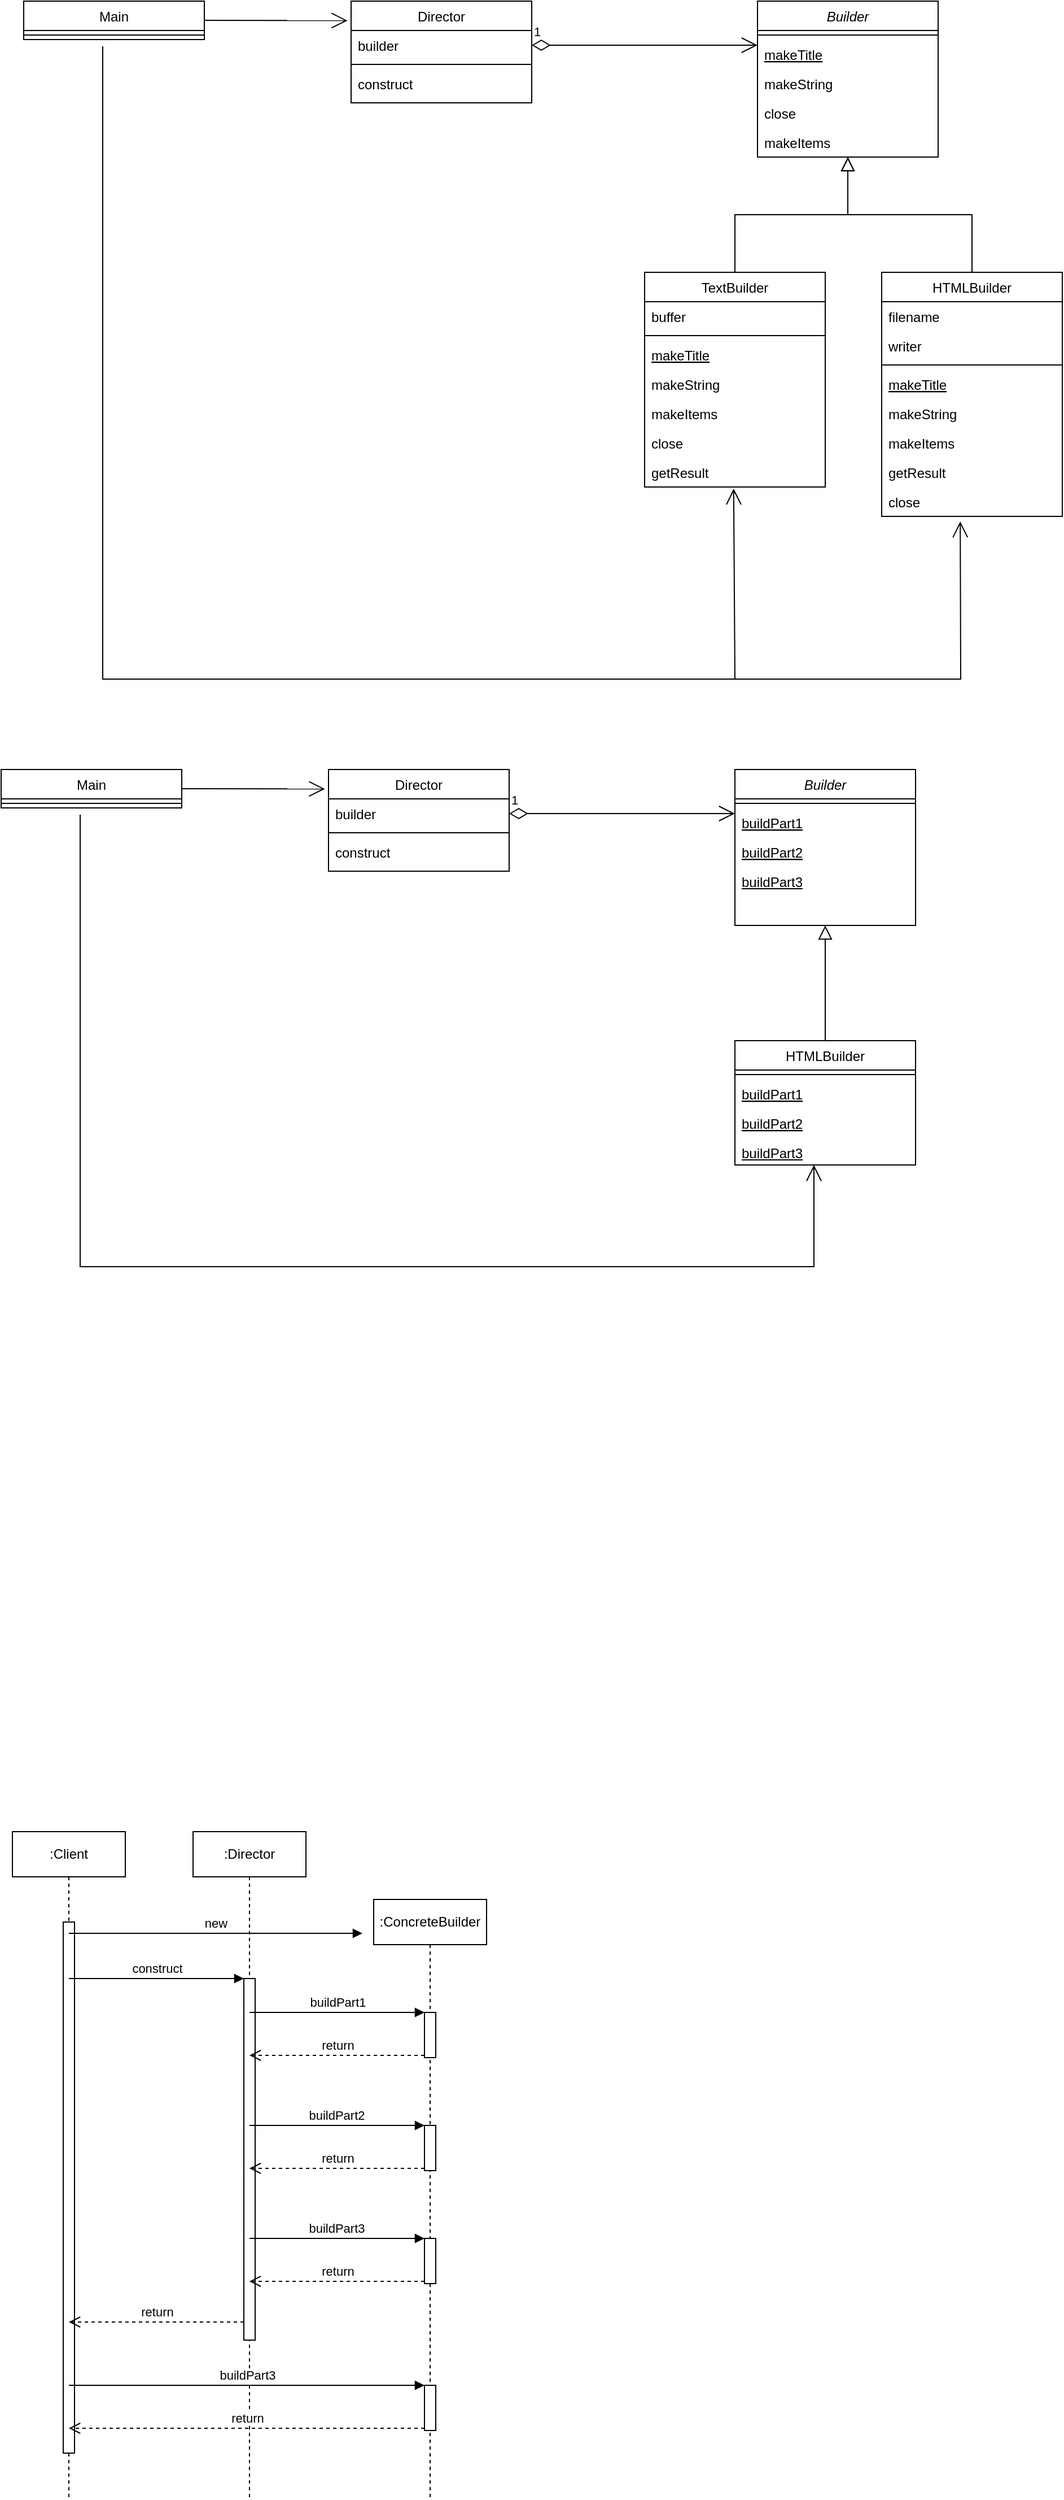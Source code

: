 <mxfile version="20.0.0" type="device"><diagram id="C5RBs43oDa-KdzZeNtuy" name="Page-1"><mxGraphModel dx="1463" dy="961" grid="1" gridSize="10" guides="1" tooltips="1" connect="1" arrows="1" fold="1" page="1" pageScale="1" pageWidth="827" pageHeight="1169" math="0" shadow="0"><root><mxCell id="WIyWlLk6GJQsqaUBKTNV-0"/><mxCell id="WIyWlLk6GJQsqaUBKTNV-1" parent="WIyWlLk6GJQsqaUBKTNV-0"/><mxCell id="zkfFHV4jXpPFQw0GAbJ--0" value="Builder" style="swimlane;fontStyle=2;align=center;verticalAlign=top;childLayout=stackLayout;horizontal=1;startSize=26;horizontalStack=0;resizeParent=1;resizeLast=0;collapsible=1;marginBottom=0;rounded=0;shadow=0;strokeWidth=1;" parent="WIyWlLk6GJQsqaUBKTNV-1" vertex="1"><mxGeometry x="220" y="120" width="160" height="138" as="geometry"><mxRectangle x="230" y="140" width="160" height="26" as="alternateBounds"/></mxGeometry></mxCell><mxCell id="zkfFHV4jXpPFQw0GAbJ--4" value="" style="line;html=1;strokeWidth=1;align=left;verticalAlign=middle;spacingTop=-1;spacingLeft=3;spacingRight=3;rotatable=0;labelPosition=right;points=[];portConstraint=eastwest;" parent="zkfFHV4jXpPFQw0GAbJ--0" vertex="1"><mxGeometry y="26" width="160" height="8" as="geometry"/></mxCell><mxCell id="sGJfXnY5gb-VgIRmy9E0-15" value="makeTitle" style="text;align=left;verticalAlign=top;spacingLeft=4;spacingRight=4;overflow=hidden;rotatable=0;points=[[0,0.5],[1,0.5]];portConstraint=eastwest;fontStyle=4" vertex="1" parent="zkfFHV4jXpPFQw0GAbJ--0"><mxGeometry y="34" width="160" height="26" as="geometry"/></mxCell><mxCell id="sGJfXnY5gb-VgIRmy9E0-16" value="makeString" style="text;align=left;verticalAlign=top;spacingLeft=4;spacingRight=4;overflow=hidden;rotatable=0;points=[[0,0.5],[1,0.5]];portConstraint=eastwest;" vertex="1" parent="zkfFHV4jXpPFQw0GAbJ--0"><mxGeometry y="60" width="160" height="26" as="geometry"/></mxCell><mxCell id="sGJfXnY5gb-VgIRmy9E0-18" value="close" style="text;align=left;verticalAlign=top;spacingLeft=4;spacingRight=4;overflow=hidden;rotatable=0;points=[[0,0.5],[1,0.5]];portConstraint=eastwest;" vertex="1" parent="zkfFHV4jXpPFQw0GAbJ--0"><mxGeometry y="86" width="160" height="26" as="geometry"/></mxCell><mxCell id="sGJfXnY5gb-VgIRmy9E0-17" value="makeItems" style="text;align=left;verticalAlign=top;spacingLeft=4;spacingRight=4;overflow=hidden;rotatable=0;points=[[0,0.5],[1,0.5]];portConstraint=eastwest;" vertex="1" parent="zkfFHV4jXpPFQw0GAbJ--0"><mxGeometry y="112" width="160" height="26" as="geometry"/></mxCell><mxCell id="zkfFHV4jXpPFQw0GAbJ--6" value="TextBuilder" style="swimlane;fontStyle=0;align=center;verticalAlign=top;childLayout=stackLayout;horizontal=1;startSize=26;horizontalStack=0;resizeParent=1;resizeLast=0;collapsible=1;marginBottom=0;rounded=0;shadow=0;strokeWidth=1;" parent="WIyWlLk6GJQsqaUBKTNV-1" vertex="1"><mxGeometry x="120" y="360" width="160" height="190" as="geometry"><mxRectangle x="130" y="380" width="160" height="26" as="alternateBounds"/></mxGeometry></mxCell><mxCell id="zkfFHV4jXpPFQw0GAbJ--7" value="buffer" style="text;align=left;verticalAlign=top;spacingLeft=4;spacingRight=4;overflow=hidden;rotatable=0;points=[[0,0.5],[1,0.5]];portConstraint=eastwest;" parent="zkfFHV4jXpPFQw0GAbJ--6" vertex="1"><mxGeometry y="26" width="160" height="26" as="geometry"/></mxCell><mxCell id="zkfFHV4jXpPFQw0GAbJ--9" value="" style="line;html=1;strokeWidth=1;align=left;verticalAlign=middle;spacingTop=-1;spacingLeft=3;spacingRight=3;rotatable=0;labelPosition=right;points=[];portConstraint=eastwest;" parent="zkfFHV4jXpPFQw0GAbJ--6" vertex="1"><mxGeometry y="52" width="160" height="8" as="geometry"/></mxCell><mxCell id="zkfFHV4jXpPFQw0GAbJ--10" value="makeTitle" style="text;align=left;verticalAlign=top;spacingLeft=4;spacingRight=4;overflow=hidden;rotatable=0;points=[[0,0.5],[1,0.5]];portConstraint=eastwest;fontStyle=4" parent="zkfFHV4jXpPFQw0GAbJ--6" vertex="1"><mxGeometry y="60" width="160" height="26" as="geometry"/></mxCell><mxCell id="zkfFHV4jXpPFQw0GAbJ--11" value="makeString" style="text;align=left;verticalAlign=top;spacingLeft=4;spacingRight=4;overflow=hidden;rotatable=0;points=[[0,0.5],[1,0.5]];portConstraint=eastwest;" parent="zkfFHV4jXpPFQw0GAbJ--6" vertex="1"><mxGeometry y="86" width="160" height="26" as="geometry"/></mxCell><mxCell id="sGJfXnY5gb-VgIRmy9E0-6" value="makeItems" style="text;align=left;verticalAlign=top;spacingLeft=4;spacingRight=4;overflow=hidden;rotatable=0;points=[[0,0.5],[1,0.5]];portConstraint=eastwest;" vertex="1" parent="zkfFHV4jXpPFQw0GAbJ--6"><mxGeometry y="112" width="160" height="26" as="geometry"/></mxCell><mxCell id="sGJfXnY5gb-VgIRmy9E0-7" value="close" style="text;align=left;verticalAlign=top;spacingLeft=4;spacingRight=4;overflow=hidden;rotatable=0;points=[[0,0.5],[1,0.5]];portConstraint=eastwest;" vertex="1" parent="zkfFHV4jXpPFQw0GAbJ--6"><mxGeometry y="138" width="160" height="26" as="geometry"/></mxCell><mxCell id="sGJfXnY5gb-VgIRmy9E0-8" value="getResult" style="text;align=left;verticalAlign=top;spacingLeft=4;spacingRight=4;overflow=hidden;rotatable=0;points=[[0,0.5],[1,0.5]];portConstraint=eastwest;" vertex="1" parent="zkfFHV4jXpPFQw0GAbJ--6"><mxGeometry y="164" width="160" height="26" as="geometry"/></mxCell><mxCell id="zkfFHV4jXpPFQw0GAbJ--12" value="" style="endArrow=block;endSize=10;endFill=0;shadow=0;strokeWidth=1;rounded=0;edgeStyle=elbowEdgeStyle;elbow=vertical;" parent="WIyWlLk6GJQsqaUBKTNV-1" source="zkfFHV4jXpPFQw0GAbJ--6" target="zkfFHV4jXpPFQw0GAbJ--0" edge="1"><mxGeometry width="160" relative="1" as="geometry"><mxPoint x="200" y="203" as="sourcePoint"/><mxPoint x="200" y="203" as="targetPoint"/></mxGeometry></mxCell><mxCell id="zkfFHV4jXpPFQw0GAbJ--13" value="HTMLBuilder" style="swimlane;fontStyle=0;align=center;verticalAlign=top;childLayout=stackLayout;horizontal=1;startSize=26;horizontalStack=0;resizeParent=1;resizeLast=0;collapsible=1;marginBottom=0;rounded=0;shadow=0;strokeWidth=1;" parent="WIyWlLk6GJQsqaUBKTNV-1" vertex="1"><mxGeometry x="330" y="360" width="160" height="216" as="geometry"><mxRectangle x="340" y="380" width="170" height="26" as="alternateBounds"/></mxGeometry></mxCell><mxCell id="zkfFHV4jXpPFQw0GAbJ--14" value="filename" style="text;align=left;verticalAlign=top;spacingLeft=4;spacingRight=4;overflow=hidden;rotatable=0;points=[[0,0.5],[1,0.5]];portConstraint=eastwest;" parent="zkfFHV4jXpPFQw0GAbJ--13" vertex="1"><mxGeometry y="26" width="160" height="26" as="geometry"/></mxCell><mxCell id="sGJfXnY5gb-VgIRmy9E0-14" value="writer" style="text;align=left;verticalAlign=top;spacingLeft=4;spacingRight=4;overflow=hidden;rotatable=0;points=[[0,0.5],[1,0.5]];portConstraint=eastwest;" vertex="1" parent="zkfFHV4jXpPFQw0GAbJ--13"><mxGeometry y="52" width="160" height="26" as="geometry"/></mxCell><mxCell id="zkfFHV4jXpPFQw0GAbJ--15" value="" style="line;html=1;strokeWidth=1;align=left;verticalAlign=middle;spacingTop=-1;spacingLeft=3;spacingRight=3;rotatable=0;labelPosition=right;points=[];portConstraint=eastwest;" parent="zkfFHV4jXpPFQw0GAbJ--13" vertex="1"><mxGeometry y="78" width="160" height="8" as="geometry"/></mxCell><mxCell id="sGJfXnY5gb-VgIRmy9E0-9" value="makeTitle" style="text;align=left;verticalAlign=top;spacingLeft=4;spacingRight=4;overflow=hidden;rotatable=0;points=[[0,0.5],[1,0.5]];portConstraint=eastwest;fontStyle=4" vertex="1" parent="zkfFHV4jXpPFQw0GAbJ--13"><mxGeometry y="86" width="160" height="26" as="geometry"/></mxCell><mxCell id="sGJfXnY5gb-VgIRmy9E0-10" value="makeString" style="text;align=left;verticalAlign=top;spacingLeft=4;spacingRight=4;overflow=hidden;rotatable=0;points=[[0,0.5],[1,0.5]];portConstraint=eastwest;" vertex="1" parent="zkfFHV4jXpPFQw0GAbJ--13"><mxGeometry y="112" width="160" height="26" as="geometry"/></mxCell><mxCell id="sGJfXnY5gb-VgIRmy9E0-11" value="makeItems" style="text;align=left;verticalAlign=top;spacingLeft=4;spacingRight=4;overflow=hidden;rotatable=0;points=[[0,0.5],[1,0.5]];portConstraint=eastwest;" vertex="1" parent="zkfFHV4jXpPFQw0GAbJ--13"><mxGeometry y="138" width="160" height="26" as="geometry"/></mxCell><mxCell id="sGJfXnY5gb-VgIRmy9E0-13" value="getResult" style="text;align=left;verticalAlign=top;spacingLeft=4;spacingRight=4;overflow=hidden;rotatable=0;points=[[0,0.5],[1,0.5]];portConstraint=eastwest;" vertex="1" parent="zkfFHV4jXpPFQw0GAbJ--13"><mxGeometry y="164" width="160" height="26" as="geometry"/></mxCell><mxCell id="sGJfXnY5gb-VgIRmy9E0-12" value="close" style="text;align=left;verticalAlign=top;spacingLeft=4;spacingRight=4;overflow=hidden;rotatable=0;points=[[0,0.5],[1,0.5]];portConstraint=eastwest;" vertex="1" parent="zkfFHV4jXpPFQw0GAbJ--13"><mxGeometry y="190" width="160" height="26" as="geometry"/></mxCell><mxCell id="zkfFHV4jXpPFQw0GAbJ--16" value="" style="endArrow=block;endSize=10;endFill=0;shadow=0;strokeWidth=1;rounded=0;edgeStyle=elbowEdgeStyle;elbow=vertical;" parent="WIyWlLk6GJQsqaUBKTNV-1" source="zkfFHV4jXpPFQw0GAbJ--13" target="zkfFHV4jXpPFQw0GAbJ--0" edge="1"><mxGeometry width="160" relative="1" as="geometry"><mxPoint x="210" y="373" as="sourcePoint"/><mxPoint x="310" y="271" as="targetPoint"/></mxGeometry></mxCell><mxCell id="zkfFHV4jXpPFQw0GAbJ--17" value="Director" style="swimlane;fontStyle=0;align=center;verticalAlign=top;childLayout=stackLayout;horizontal=1;startSize=26;horizontalStack=0;resizeParent=1;resizeLast=0;collapsible=1;marginBottom=0;rounded=0;shadow=0;strokeWidth=1;" parent="WIyWlLk6GJQsqaUBKTNV-1" vertex="1"><mxGeometry x="-140" y="120" width="160" height="90" as="geometry"><mxRectangle x="550" y="140" width="160" height="26" as="alternateBounds"/></mxGeometry></mxCell><mxCell id="zkfFHV4jXpPFQw0GAbJ--18" value="builder" style="text;align=left;verticalAlign=top;spacingLeft=4;spacingRight=4;overflow=hidden;rotatable=0;points=[[0,0.5],[1,0.5]];portConstraint=eastwest;" parent="zkfFHV4jXpPFQw0GAbJ--17" vertex="1"><mxGeometry y="26" width="160" height="26" as="geometry"/></mxCell><mxCell id="zkfFHV4jXpPFQw0GAbJ--23" value="" style="line;html=1;strokeWidth=1;align=left;verticalAlign=middle;spacingTop=-1;spacingLeft=3;spacingRight=3;rotatable=0;labelPosition=right;points=[];portConstraint=eastwest;" parent="zkfFHV4jXpPFQw0GAbJ--17" vertex="1"><mxGeometry y="52" width="160" height="8" as="geometry"/></mxCell><mxCell id="zkfFHV4jXpPFQw0GAbJ--25" value="construct" style="text;align=left;verticalAlign=top;spacingLeft=4;spacingRight=4;overflow=hidden;rotatable=0;points=[[0,0.5],[1,0.5]];portConstraint=eastwest;" parent="zkfFHV4jXpPFQw0GAbJ--17" vertex="1"><mxGeometry y="60" width="160" height="26" as="geometry"/></mxCell><mxCell id="sGJfXnY5gb-VgIRmy9E0-0" value="1" style="endArrow=open;html=1;endSize=12;startArrow=diamondThin;startSize=14;startFill=0;edgeStyle=orthogonalEdgeStyle;align=left;verticalAlign=bottom;rounded=0;exitX=1;exitY=0.5;exitDx=0;exitDy=0;entryX=0;entryY=0.5;entryDx=0;entryDy=0;" edge="1" parent="WIyWlLk6GJQsqaUBKTNV-1" source="zkfFHV4jXpPFQw0GAbJ--18"><mxGeometry x="-1" y="3" relative="1" as="geometry"><mxPoint x="40" y="250" as="sourcePoint"/><mxPoint x="220" y="159" as="targetPoint"/></mxGeometry></mxCell><mxCell id="sGJfXnY5gb-VgIRmy9E0-1" value="Main" style="swimlane;fontStyle=0;align=center;verticalAlign=top;childLayout=stackLayout;horizontal=1;startSize=26;horizontalStack=0;resizeParent=1;resizeLast=0;collapsible=1;marginBottom=0;rounded=0;shadow=0;strokeWidth=1;" vertex="1" parent="WIyWlLk6GJQsqaUBKTNV-1"><mxGeometry x="-430" y="120" width="160" height="34" as="geometry"><mxRectangle x="550" y="140" width="160" height="26" as="alternateBounds"/></mxGeometry></mxCell><mxCell id="sGJfXnY5gb-VgIRmy9E0-3" value="" style="line;html=1;strokeWidth=1;align=left;verticalAlign=middle;spacingTop=-1;spacingLeft=3;spacingRight=3;rotatable=0;labelPosition=right;points=[];portConstraint=eastwest;" vertex="1" parent="sGJfXnY5gb-VgIRmy9E0-1"><mxGeometry y="26" width="160" height="8" as="geometry"/></mxCell><mxCell id="sGJfXnY5gb-VgIRmy9E0-5" value="" style="endArrow=open;endFill=1;endSize=12;html=1;rounded=0;exitX=1;exitY=0.5;exitDx=0;exitDy=0;entryX=-0.02;entryY=0.191;entryDx=0;entryDy=0;entryPerimeter=0;" edge="1" parent="WIyWlLk6GJQsqaUBKTNV-1" source="sGJfXnY5gb-VgIRmy9E0-1" target="zkfFHV4jXpPFQw0GAbJ--17"><mxGeometry width="160" relative="1" as="geometry"><mxPoint x="-260" y="360" as="sourcePoint"/><mxPoint x="-200" y="137" as="targetPoint"/></mxGeometry></mxCell><mxCell id="sGJfXnY5gb-VgIRmy9E0-19" value="" style="endArrow=open;endFill=1;endSize=12;html=1;rounded=0;entryX=0.435;entryY=1.171;entryDx=0;entryDy=0;entryPerimeter=0;" edge="1" parent="WIyWlLk6GJQsqaUBKTNV-1" target="sGJfXnY5gb-VgIRmy9E0-12"><mxGeometry width="160" relative="1" as="geometry"><mxPoint x="-360" y="160" as="sourcePoint"/><mxPoint x="-153.2" y="520.19" as="targetPoint"/><Array as="points"><mxPoint x="-360" y="720"/><mxPoint x="400" y="720"/></Array></mxGeometry></mxCell><mxCell id="sGJfXnY5gb-VgIRmy9E0-20" value="" style="endArrow=open;endFill=1;endSize=12;html=1;rounded=0;entryX=0.493;entryY=1.055;entryDx=0;entryDy=0;entryPerimeter=0;" edge="1" parent="WIyWlLk6GJQsqaUBKTNV-1" target="sGJfXnY5gb-VgIRmy9E0-8"><mxGeometry width="160" relative="1" as="geometry"><mxPoint x="200" y="720" as="sourcePoint"/><mxPoint x="480" y="450" as="targetPoint"/></mxGeometry></mxCell><mxCell id="sGJfXnY5gb-VgIRmy9E0-21" value="Builder" style="swimlane;fontStyle=2;align=center;verticalAlign=top;childLayout=stackLayout;horizontal=1;startSize=26;horizontalStack=0;resizeParent=1;resizeLast=0;collapsible=1;marginBottom=0;rounded=0;shadow=0;strokeWidth=1;" vertex="1" parent="WIyWlLk6GJQsqaUBKTNV-1"><mxGeometry x="200" y="800" width="160" height="138" as="geometry"><mxRectangle x="230" y="140" width="160" height="26" as="alternateBounds"/></mxGeometry></mxCell><mxCell id="sGJfXnY5gb-VgIRmy9E0-22" value="" style="line;html=1;strokeWidth=1;align=left;verticalAlign=middle;spacingTop=-1;spacingLeft=3;spacingRight=3;rotatable=0;labelPosition=right;points=[];portConstraint=eastwest;" vertex="1" parent="sGJfXnY5gb-VgIRmy9E0-21"><mxGeometry y="26" width="160" height="8" as="geometry"/></mxCell><mxCell id="sGJfXnY5gb-VgIRmy9E0-23" value="buildPart1" style="text;align=left;verticalAlign=top;spacingLeft=4;spacingRight=4;overflow=hidden;rotatable=0;points=[[0,0.5],[1,0.5]];portConstraint=eastwest;fontStyle=4" vertex="1" parent="sGJfXnY5gb-VgIRmy9E0-21"><mxGeometry y="34" width="160" height="26" as="geometry"/></mxCell><mxCell id="sGJfXnY5gb-VgIRmy9E0-56" value="buildPart2" style="text;align=left;verticalAlign=top;spacingLeft=4;spacingRight=4;overflow=hidden;rotatable=0;points=[[0,0.5],[1,0.5]];portConstraint=eastwest;fontStyle=4" vertex="1" parent="sGJfXnY5gb-VgIRmy9E0-21"><mxGeometry y="60" width="160" height="26" as="geometry"/></mxCell><mxCell id="sGJfXnY5gb-VgIRmy9E0-57" value="buildPart3" style="text;align=left;verticalAlign=top;spacingLeft=4;spacingRight=4;overflow=hidden;rotatable=0;points=[[0,0.5],[1,0.5]];portConstraint=eastwest;fontStyle=4" vertex="1" parent="sGJfXnY5gb-VgIRmy9E0-21"><mxGeometry y="86" width="160" height="16" as="geometry"/></mxCell><mxCell id="sGJfXnY5gb-VgIRmy9E0-36" value="HTMLBuilder" style="swimlane;fontStyle=0;align=center;verticalAlign=top;childLayout=stackLayout;horizontal=1;startSize=26;horizontalStack=0;resizeParent=1;resizeLast=0;collapsible=1;marginBottom=0;rounded=0;shadow=0;strokeWidth=1;" vertex="1" parent="WIyWlLk6GJQsqaUBKTNV-1"><mxGeometry x="200" y="1040" width="160" height="110" as="geometry"><mxRectangle x="340" y="380" width="170" height="26" as="alternateBounds"/></mxGeometry></mxCell><mxCell id="sGJfXnY5gb-VgIRmy9E0-39" value="" style="line;html=1;strokeWidth=1;align=left;verticalAlign=middle;spacingTop=-1;spacingLeft=3;spacingRight=3;rotatable=0;labelPosition=right;points=[];portConstraint=eastwest;" vertex="1" parent="sGJfXnY5gb-VgIRmy9E0-36"><mxGeometry y="26" width="160" height="8" as="geometry"/></mxCell><mxCell id="sGJfXnY5gb-VgIRmy9E0-58" value="buildPart1" style="text;align=left;verticalAlign=top;spacingLeft=4;spacingRight=4;overflow=hidden;rotatable=0;points=[[0,0.5],[1,0.5]];portConstraint=eastwest;fontStyle=4" vertex="1" parent="sGJfXnY5gb-VgIRmy9E0-36"><mxGeometry y="34" width="160" height="26" as="geometry"/></mxCell><mxCell id="sGJfXnY5gb-VgIRmy9E0-59" value="buildPart2" style="text;align=left;verticalAlign=top;spacingLeft=4;spacingRight=4;overflow=hidden;rotatable=0;points=[[0,0.5],[1,0.5]];portConstraint=eastwest;fontStyle=4" vertex="1" parent="sGJfXnY5gb-VgIRmy9E0-36"><mxGeometry y="60" width="160" height="26" as="geometry"/></mxCell><mxCell id="sGJfXnY5gb-VgIRmy9E0-60" value="buildPart3" style="text;align=left;verticalAlign=top;spacingLeft=4;spacingRight=4;overflow=hidden;rotatable=0;points=[[0,0.5],[1,0.5]];portConstraint=eastwest;fontStyle=4" vertex="1" parent="sGJfXnY5gb-VgIRmy9E0-36"><mxGeometry y="86" width="160" height="16" as="geometry"/></mxCell><mxCell id="sGJfXnY5gb-VgIRmy9E0-45" value="" style="endArrow=block;endSize=10;endFill=0;shadow=0;strokeWidth=1;rounded=0;edgeStyle=elbowEdgeStyle;elbow=vertical;" edge="1" parent="WIyWlLk6GJQsqaUBKTNV-1" source="sGJfXnY5gb-VgIRmy9E0-36" target="sGJfXnY5gb-VgIRmy9E0-21"><mxGeometry width="160" relative="1" as="geometry"><mxPoint x="190" y="1053" as="sourcePoint"/><mxPoint x="290" y="951" as="targetPoint"/></mxGeometry></mxCell><mxCell id="sGJfXnY5gb-VgIRmy9E0-46" value="Director" style="swimlane;fontStyle=0;align=center;verticalAlign=top;childLayout=stackLayout;horizontal=1;startSize=26;horizontalStack=0;resizeParent=1;resizeLast=0;collapsible=1;marginBottom=0;rounded=0;shadow=0;strokeWidth=1;" vertex="1" parent="WIyWlLk6GJQsqaUBKTNV-1"><mxGeometry x="-160" y="800" width="160" height="90" as="geometry"><mxRectangle x="550" y="140" width="160" height="26" as="alternateBounds"/></mxGeometry></mxCell><mxCell id="sGJfXnY5gb-VgIRmy9E0-47" value="builder" style="text;align=left;verticalAlign=top;spacingLeft=4;spacingRight=4;overflow=hidden;rotatable=0;points=[[0,0.5],[1,0.5]];portConstraint=eastwest;" vertex="1" parent="sGJfXnY5gb-VgIRmy9E0-46"><mxGeometry y="26" width="160" height="26" as="geometry"/></mxCell><mxCell id="sGJfXnY5gb-VgIRmy9E0-48" value="" style="line;html=1;strokeWidth=1;align=left;verticalAlign=middle;spacingTop=-1;spacingLeft=3;spacingRight=3;rotatable=0;labelPosition=right;points=[];portConstraint=eastwest;" vertex="1" parent="sGJfXnY5gb-VgIRmy9E0-46"><mxGeometry y="52" width="160" height="8" as="geometry"/></mxCell><mxCell id="sGJfXnY5gb-VgIRmy9E0-49" value="construct" style="text;align=left;verticalAlign=top;spacingLeft=4;spacingRight=4;overflow=hidden;rotatable=0;points=[[0,0.5],[1,0.5]];portConstraint=eastwest;" vertex="1" parent="sGJfXnY5gb-VgIRmy9E0-46"><mxGeometry y="60" width="160" height="26" as="geometry"/></mxCell><mxCell id="sGJfXnY5gb-VgIRmy9E0-50" value="1" style="endArrow=open;html=1;endSize=12;startArrow=diamondThin;startSize=14;startFill=0;edgeStyle=orthogonalEdgeStyle;align=left;verticalAlign=bottom;rounded=0;exitX=1;exitY=0.5;exitDx=0;exitDy=0;entryX=0;entryY=0.5;entryDx=0;entryDy=0;" edge="1" parent="WIyWlLk6GJQsqaUBKTNV-1" source="sGJfXnY5gb-VgIRmy9E0-47"><mxGeometry x="-1" y="3" relative="1" as="geometry"><mxPoint x="20" y="930" as="sourcePoint"/><mxPoint x="200" y="839" as="targetPoint"/></mxGeometry></mxCell><mxCell id="sGJfXnY5gb-VgIRmy9E0-51" value="Main" style="swimlane;fontStyle=0;align=center;verticalAlign=top;childLayout=stackLayout;horizontal=1;startSize=26;horizontalStack=0;resizeParent=1;resizeLast=0;collapsible=1;marginBottom=0;rounded=0;shadow=0;strokeWidth=1;" vertex="1" parent="WIyWlLk6GJQsqaUBKTNV-1"><mxGeometry x="-450" y="800" width="160" height="34" as="geometry"><mxRectangle x="550" y="140" width="160" height="26" as="alternateBounds"/></mxGeometry></mxCell><mxCell id="sGJfXnY5gb-VgIRmy9E0-52" value="" style="line;html=1;strokeWidth=1;align=left;verticalAlign=middle;spacingTop=-1;spacingLeft=3;spacingRight=3;rotatable=0;labelPosition=right;points=[];portConstraint=eastwest;" vertex="1" parent="sGJfXnY5gb-VgIRmy9E0-51"><mxGeometry y="26" width="160" height="8" as="geometry"/></mxCell><mxCell id="sGJfXnY5gb-VgIRmy9E0-53" value="" style="endArrow=open;endFill=1;endSize=12;html=1;rounded=0;exitX=1;exitY=0.5;exitDx=0;exitDy=0;entryX=-0.02;entryY=0.191;entryDx=0;entryDy=0;entryPerimeter=0;" edge="1" parent="WIyWlLk6GJQsqaUBKTNV-1" source="sGJfXnY5gb-VgIRmy9E0-51" target="sGJfXnY5gb-VgIRmy9E0-46"><mxGeometry width="160" relative="1" as="geometry"><mxPoint x="-280" y="1040" as="sourcePoint"/><mxPoint x="-220" y="817" as="targetPoint"/></mxGeometry></mxCell><mxCell id="sGJfXnY5gb-VgIRmy9E0-54" value="" style="endArrow=open;endFill=1;endSize=12;html=1;rounded=0;" edge="1" parent="WIyWlLk6GJQsqaUBKTNV-1"><mxGeometry width="160" relative="1" as="geometry"><mxPoint x="-380" y="840" as="sourcePoint"/><mxPoint x="270" y="1150" as="targetPoint"/><Array as="points"><mxPoint x="-380" y="1240"/><mxPoint x="270" y="1240"/></Array></mxGeometry></mxCell><mxCell id="sGJfXnY5gb-VgIRmy9E0-61" value=":Client" style="shape=umlLifeline;perimeter=lifelinePerimeter;whiteSpace=wrap;html=1;container=1;collapsible=0;recursiveResize=0;outlineConnect=0;" vertex="1" parent="WIyWlLk6GJQsqaUBKTNV-1"><mxGeometry x="-440" y="1740" width="100" height="590" as="geometry"/></mxCell><mxCell id="sGJfXnY5gb-VgIRmy9E0-82" value="" style="html=1;points=[];perimeter=orthogonalPerimeter;" vertex="1" parent="sGJfXnY5gb-VgIRmy9E0-61"><mxGeometry x="45" y="80" width="10" height="470" as="geometry"/></mxCell><mxCell id="sGJfXnY5gb-VgIRmy9E0-62" value=":Director" style="shape=umlLifeline;perimeter=lifelinePerimeter;whiteSpace=wrap;html=1;container=1;collapsible=0;recursiveResize=0;outlineConnect=0;" vertex="1" parent="WIyWlLk6GJQsqaUBKTNV-1"><mxGeometry x="-280" y="1740" width="100" height="590" as="geometry"/></mxCell><mxCell id="sGJfXnY5gb-VgIRmy9E0-65" value="" style="html=1;points=[];perimeter=orthogonalPerimeter;" vertex="1" parent="sGJfXnY5gb-VgIRmy9E0-62"><mxGeometry x="45" y="130" width="10" height="320" as="geometry"/></mxCell><mxCell id="sGJfXnY5gb-VgIRmy9E0-63" value=":ConcreteBuilder" style="shape=umlLifeline;perimeter=lifelinePerimeter;whiteSpace=wrap;html=1;container=1;collapsible=0;recursiveResize=0;outlineConnect=0;" vertex="1" parent="WIyWlLk6GJQsqaUBKTNV-1"><mxGeometry x="-120" y="1800" width="100" height="530" as="geometry"/></mxCell><mxCell id="sGJfXnY5gb-VgIRmy9E0-69" value="" style="html=1;points=[];perimeter=orthogonalPerimeter;" vertex="1" parent="sGJfXnY5gb-VgIRmy9E0-63"><mxGeometry x="45" y="100" width="10" height="40" as="geometry"/></mxCell><mxCell id="sGJfXnY5gb-VgIRmy9E0-72" value="" style="html=1;points=[];perimeter=orthogonalPerimeter;" vertex="1" parent="sGJfXnY5gb-VgIRmy9E0-63"><mxGeometry x="45" y="200" width="10" height="40" as="geometry"/></mxCell><mxCell id="sGJfXnY5gb-VgIRmy9E0-73" value="buildPart2" style="html=1;verticalAlign=bottom;endArrow=block;entryX=0;entryY=0;rounded=0;" edge="1" parent="sGJfXnY5gb-VgIRmy9E0-63" target="sGJfXnY5gb-VgIRmy9E0-72"><mxGeometry relative="1" as="geometry"><mxPoint x="-110.071" y="200" as="sourcePoint"/></mxGeometry></mxCell><mxCell id="sGJfXnY5gb-VgIRmy9E0-74" value="return" style="html=1;verticalAlign=bottom;endArrow=open;dashed=1;endSize=8;exitX=0;exitY=0.95;rounded=0;" edge="1" parent="sGJfXnY5gb-VgIRmy9E0-63" source="sGJfXnY5gb-VgIRmy9E0-72"><mxGeometry relative="1" as="geometry"><mxPoint x="-110.071" y="238" as="targetPoint"/></mxGeometry></mxCell><mxCell id="sGJfXnY5gb-VgIRmy9E0-75" value="" style="html=1;points=[];perimeter=orthogonalPerimeter;" vertex="1" parent="sGJfXnY5gb-VgIRmy9E0-63"><mxGeometry x="45" y="300" width="10" height="40" as="geometry"/></mxCell><mxCell id="sGJfXnY5gb-VgIRmy9E0-76" value="buildPart3" style="html=1;verticalAlign=bottom;endArrow=block;entryX=0;entryY=0;rounded=0;" edge="1" parent="sGJfXnY5gb-VgIRmy9E0-63" target="sGJfXnY5gb-VgIRmy9E0-75"><mxGeometry relative="1" as="geometry"><mxPoint x="-110.071" y="300" as="sourcePoint"/></mxGeometry></mxCell><mxCell id="sGJfXnY5gb-VgIRmy9E0-77" value="return" style="html=1;verticalAlign=bottom;endArrow=open;dashed=1;endSize=8;exitX=0;exitY=0.95;rounded=0;" edge="1" parent="sGJfXnY5gb-VgIRmy9E0-63" source="sGJfXnY5gb-VgIRmy9E0-75"><mxGeometry relative="1" as="geometry"><mxPoint x="-110.071" y="338" as="targetPoint"/></mxGeometry></mxCell><mxCell id="sGJfXnY5gb-VgIRmy9E0-79" value="" style="html=1;points=[];perimeter=orthogonalPerimeter;" vertex="1" parent="sGJfXnY5gb-VgIRmy9E0-63"><mxGeometry x="45" y="430" width="10" height="40" as="geometry"/></mxCell><mxCell id="sGJfXnY5gb-VgIRmy9E0-64" value="new" style="html=1;verticalAlign=bottom;endArrow=block;rounded=0;" edge="1" parent="WIyWlLk6GJQsqaUBKTNV-1"><mxGeometry width="80" relative="1" as="geometry"><mxPoint x="-390" y="1830" as="sourcePoint"/><mxPoint x="-130" y="1830" as="targetPoint"/></mxGeometry></mxCell><mxCell id="sGJfXnY5gb-VgIRmy9E0-67" value="return" style="html=1;verticalAlign=bottom;endArrow=open;dashed=1;endSize=8;exitX=0;exitY=0.95;rounded=0;" edge="1" source="sGJfXnY5gb-VgIRmy9E0-65" parent="WIyWlLk6GJQsqaUBKTNV-1" target="sGJfXnY5gb-VgIRmy9E0-61"><mxGeometry relative="1" as="geometry"><mxPoint x="-305" y="1946" as="targetPoint"/></mxGeometry></mxCell><mxCell id="sGJfXnY5gb-VgIRmy9E0-66" value="construct" style="html=1;verticalAlign=bottom;endArrow=block;entryX=0;entryY=0;rounded=0;" edge="1" target="sGJfXnY5gb-VgIRmy9E0-65" parent="WIyWlLk6GJQsqaUBKTNV-1" source="sGJfXnY5gb-VgIRmy9E0-61"><mxGeometry relative="1" as="geometry"><mxPoint x="-305" y="1870" as="sourcePoint"/></mxGeometry></mxCell><mxCell id="sGJfXnY5gb-VgIRmy9E0-70" value="buildPart1" style="html=1;verticalAlign=bottom;endArrow=block;entryX=0;entryY=0;rounded=0;" edge="1" target="sGJfXnY5gb-VgIRmy9E0-69" parent="WIyWlLk6GJQsqaUBKTNV-1" source="sGJfXnY5gb-VgIRmy9E0-62"><mxGeometry relative="1" as="geometry"><mxPoint x="-145" y="1900" as="sourcePoint"/></mxGeometry></mxCell><mxCell id="sGJfXnY5gb-VgIRmy9E0-71" value="return" style="html=1;verticalAlign=bottom;endArrow=open;dashed=1;endSize=8;exitX=0;exitY=0.95;rounded=0;" edge="1" source="sGJfXnY5gb-VgIRmy9E0-69" parent="WIyWlLk6GJQsqaUBKTNV-1" target="sGJfXnY5gb-VgIRmy9E0-62"><mxGeometry relative="1" as="geometry"><mxPoint x="-145" y="1976" as="targetPoint"/></mxGeometry></mxCell><mxCell id="sGJfXnY5gb-VgIRmy9E0-80" value="buildPart3" style="html=1;verticalAlign=bottom;endArrow=block;entryX=0;entryY=0;rounded=0;" edge="1" parent="WIyWlLk6GJQsqaUBKTNV-1" target="sGJfXnY5gb-VgIRmy9E0-79" source="sGJfXnY5gb-VgIRmy9E0-61"><mxGeometry relative="1" as="geometry"><mxPoint x="-230.071" y="2230" as="sourcePoint"/></mxGeometry></mxCell><mxCell id="sGJfXnY5gb-VgIRmy9E0-81" value="return" style="html=1;verticalAlign=bottom;endArrow=open;dashed=1;endSize=8;exitX=0;exitY=0.95;rounded=0;" edge="1" parent="WIyWlLk6GJQsqaUBKTNV-1" source="sGJfXnY5gb-VgIRmy9E0-79" target="sGJfXnY5gb-VgIRmy9E0-61"><mxGeometry relative="1" as="geometry"><mxPoint x="-230.071" y="2268" as="targetPoint"/></mxGeometry></mxCell></root></mxGraphModel></diagram></mxfile>